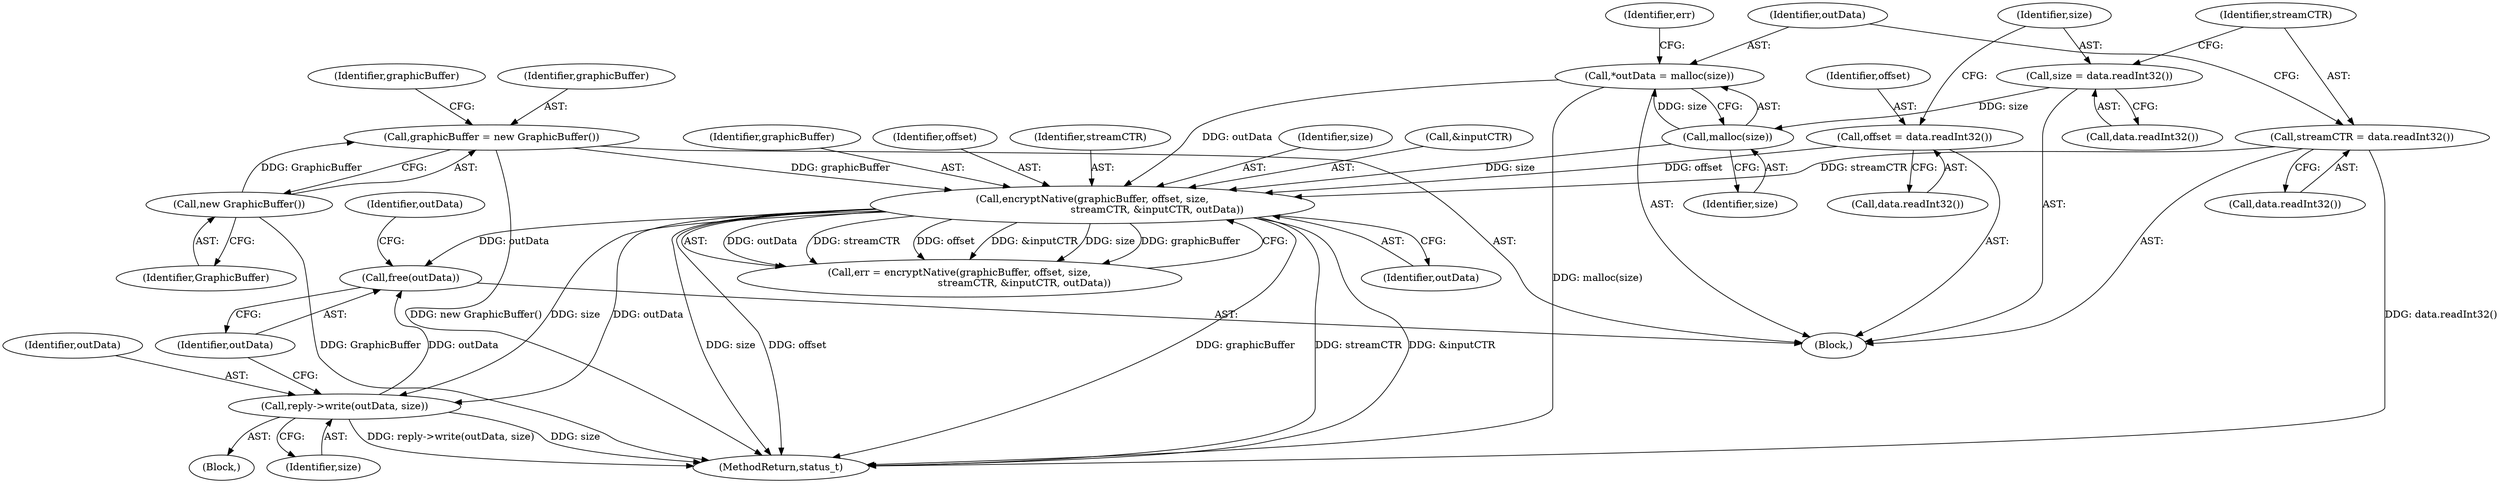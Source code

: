 digraph "0_Android_9667e3eff2d34c3797c3b529370de47b2c1f1bf6@API" {
"1000312" [label="(Call,free(outData))"];
"1000309" [label="(Call,reply->write(outData, size))"];
"1000292" [label="(Call,encryptNative(graphicBuffer, offset, size,\n                                         streamCTR, &inputCTR, outData))"];
"1000264" [label="(Call,graphicBuffer = new GraphicBuffer())"];
"1000266" [label="(Call,new GraphicBuffer())"];
"1000272" [label="(Call,offset = data.readInt32())"];
"1000286" [label="(Call,malloc(size))"];
"1000276" [label="(Call,size = data.readInt32())"];
"1000280" [label="(Call,streamCTR = data.readInt32())"];
"1000284" [label="(Call,*outData = malloc(size))"];
"1000315" [label="(Identifier,outData)"];
"1000293" [label="(Identifier,graphicBuffer)"];
"1000272" [label="(Call,offset = data.readInt32())"];
"1000294" [label="(Identifier,offset)"];
"1000299" [label="(Identifier,outData)"];
"1000280" [label="(Call,streamCTR = data.readInt32())"];
"1000278" [label="(Call,data.readInt32())"];
"1000306" [label="(Block,)"];
"1000309" [label="(Call,reply->write(outData, size))"];
"1000287" [label="(Identifier,size)"];
"1000291" [label="(Identifier,err)"];
"1000266" [label="(Call,new GraphicBuffer())"];
"1000258" [label="(Block,)"];
"1000276" [label="(Call,size = data.readInt32())"];
"1000270" [label="(Identifier,graphicBuffer)"];
"1000290" [label="(Call,err = encryptNative(graphicBuffer, offset, size,\n                                         streamCTR, &inputCTR, outData))"];
"1000285" [label="(Identifier,outData)"];
"1000282" [label="(Call,data.readInt32())"];
"1000267" [label="(Identifier,GraphicBuffer)"];
"1000264" [label="(Call,graphicBuffer = new GraphicBuffer())"];
"1000313" [label="(Identifier,outData)"];
"1000277" [label="(Identifier,size)"];
"1000311" [label="(Identifier,size)"];
"1000310" [label="(Identifier,outData)"];
"1000273" [label="(Identifier,offset)"];
"1000407" [label="(MethodReturn,status_t)"];
"1000296" [label="(Identifier,streamCTR)"];
"1000292" [label="(Call,encryptNative(graphicBuffer, offset, size,\n                                         streamCTR, &inputCTR, outData))"];
"1000295" [label="(Identifier,size)"];
"1000274" [label="(Call,data.readInt32())"];
"1000281" [label="(Identifier,streamCTR)"];
"1000297" [label="(Call,&inputCTR)"];
"1000286" [label="(Call,malloc(size))"];
"1000265" [label="(Identifier,graphicBuffer)"];
"1000312" [label="(Call,free(outData))"];
"1000284" [label="(Call,*outData = malloc(size))"];
"1000312" -> "1000258"  [label="AST: "];
"1000312" -> "1000313"  [label="CFG: "];
"1000313" -> "1000312"  [label="AST: "];
"1000315" -> "1000312"  [label="CFG: "];
"1000309" -> "1000312"  [label="DDG: outData"];
"1000292" -> "1000312"  [label="DDG: outData"];
"1000309" -> "1000306"  [label="AST: "];
"1000309" -> "1000311"  [label="CFG: "];
"1000310" -> "1000309"  [label="AST: "];
"1000311" -> "1000309"  [label="AST: "];
"1000313" -> "1000309"  [label="CFG: "];
"1000309" -> "1000407"  [label="DDG: reply->write(outData, size)"];
"1000309" -> "1000407"  [label="DDG: size"];
"1000292" -> "1000309"  [label="DDG: outData"];
"1000292" -> "1000309"  [label="DDG: size"];
"1000292" -> "1000290"  [label="AST: "];
"1000292" -> "1000299"  [label="CFG: "];
"1000293" -> "1000292"  [label="AST: "];
"1000294" -> "1000292"  [label="AST: "];
"1000295" -> "1000292"  [label="AST: "];
"1000296" -> "1000292"  [label="AST: "];
"1000297" -> "1000292"  [label="AST: "];
"1000299" -> "1000292"  [label="AST: "];
"1000290" -> "1000292"  [label="CFG: "];
"1000292" -> "1000407"  [label="DDG: offset"];
"1000292" -> "1000407"  [label="DDG: graphicBuffer"];
"1000292" -> "1000407"  [label="DDG: streamCTR"];
"1000292" -> "1000407"  [label="DDG: &inputCTR"];
"1000292" -> "1000407"  [label="DDG: size"];
"1000292" -> "1000290"  [label="DDG: outData"];
"1000292" -> "1000290"  [label="DDG: streamCTR"];
"1000292" -> "1000290"  [label="DDG: offset"];
"1000292" -> "1000290"  [label="DDG: &inputCTR"];
"1000292" -> "1000290"  [label="DDG: size"];
"1000292" -> "1000290"  [label="DDG: graphicBuffer"];
"1000264" -> "1000292"  [label="DDG: graphicBuffer"];
"1000272" -> "1000292"  [label="DDG: offset"];
"1000286" -> "1000292"  [label="DDG: size"];
"1000280" -> "1000292"  [label="DDG: streamCTR"];
"1000284" -> "1000292"  [label="DDG: outData"];
"1000264" -> "1000258"  [label="AST: "];
"1000264" -> "1000266"  [label="CFG: "];
"1000265" -> "1000264"  [label="AST: "];
"1000266" -> "1000264"  [label="AST: "];
"1000270" -> "1000264"  [label="CFG: "];
"1000264" -> "1000407"  [label="DDG: new GraphicBuffer()"];
"1000266" -> "1000264"  [label="DDG: GraphicBuffer"];
"1000266" -> "1000267"  [label="CFG: "];
"1000267" -> "1000266"  [label="AST: "];
"1000266" -> "1000407"  [label="DDG: GraphicBuffer"];
"1000272" -> "1000258"  [label="AST: "];
"1000272" -> "1000274"  [label="CFG: "];
"1000273" -> "1000272"  [label="AST: "];
"1000274" -> "1000272"  [label="AST: "];
"1000277" -> "1000272"  [label="CFG: "];
"1000286" -> "1000284"  [label="AST: "];
"1000286" -> "1000287"  [label="CFG: "];
"1000287" -> "1000286"  [label="AST: "];
"1000284" -> "1000286"  [label="CFG: "];
"1000286" -> "1000284"  [label="DDG: size"];
"1000276" -> "1000286"  [label="DDG: size"];
"1000276" -> "1000258"  [label="AST: "];
"1000276" -> "1000278"  [label="CFG: "];
"1000277" -> "1000276"  [label="AST: "];
"1000278" -> "1000276"  [label="AST: "];
"1000281" -> "1000276"  [label="CFG: "];
"1000280" -> "1000258"  [label="AST: "];
"1000280" -> "1000282"  [label="CFG: "];
"1000281" -> "1000280"  [label="AST: "];
"1000282" -> "1000280"  [label="AST: "];
"1000285" -> "1000280"  [label="CFG: "];
"1000280" -> "1000407"  [label="DDG: data.readInt32()"];
"1000284" -> "1000258"  [label="AST: "];
"1000285" -> "1000284"  [label="AST: "];
"1000291" -> "1000284"  [label="CFG: "];
"1000284" -> "1000407"  [label="DDG: malloc(size)"];
}
